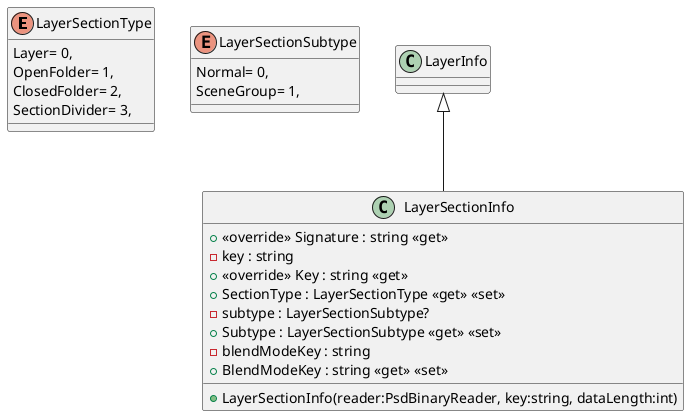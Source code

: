 @startuml
enum LayerSectionType {
    Layer= 0,
    OpenFolder= 1,
    ClosedFolder= 2,
    SectionDivider= 3,
}
enum LayerSectionSubtype {
    Normal= 0,
    SceneGroup= 1,
}
class LayerSectionInfo {
    + <<override>> Signature : string <<get>>
    - key : string
    + <<override>> Key : string <<get>>
    + SectionType : LayerSectionType <<get>> <<set>>
    - subtype : LayerSectionSubtype?
    + Subtype : LayerSectionSubtype <<get>> <<set>>
    - blendModeKey : string
    + BlendModeKey : string <<get>> <<set>>
    + LayerSectionInfo(reader:PsdBinaryReader, key:string, dataLength:int)
}
LayerInfo <|-- LayerSectionInfo
@enduml
